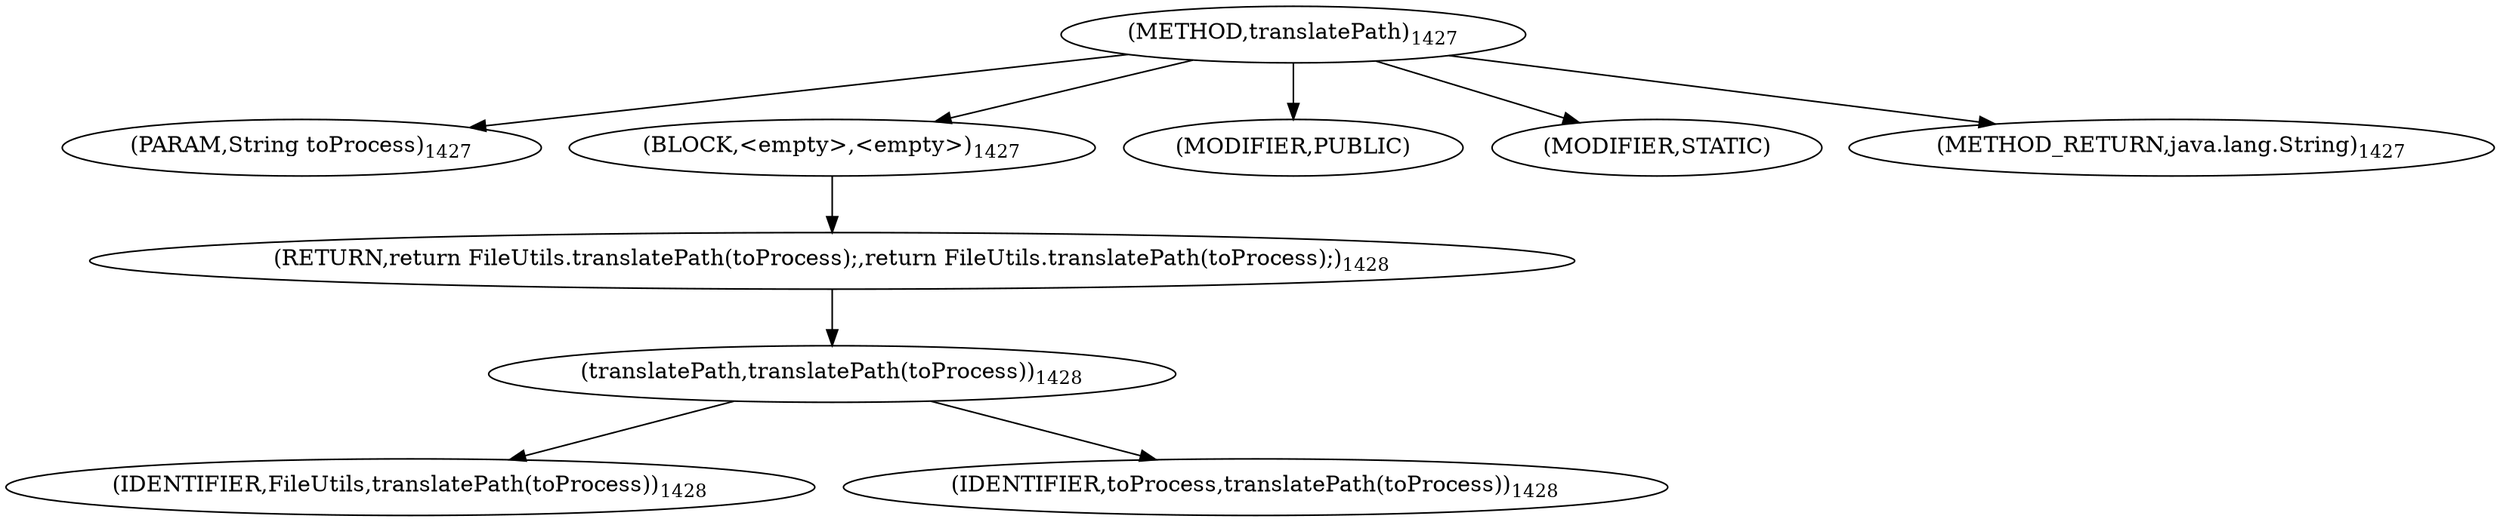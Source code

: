 digraph "translatePath" {  
"2358" [label = <(METHOD,translatePath)<SUB>1427</SUB>> ]
"2359" [label = <(PARAM,String toProcess)<SUB>1427</SUB>> ]
"2360" [label = <(BLOCK,&lt;empty&gt;,&lt;empty&gt;)<SUB>1427</SUB>> ]
"2361" [label = <(RETURN,return FileUtils.translatePath(toProcess);,return FileUtils.translatePath(toProcess);)<SUB>1428</SUB>> ]
"2362" [label = <(translatePath,translatePath(toProcess))<SUB>1428</SUB>> ]
"2363" [label = <(IDENTIFIER,FileUtils,translatePath(toProcess))<SUB>1428</SUB>> ]
"2364" [label = <(IDENTIFIER,toProcess,translatePath(toProcess))<SUB>1428</SUB>> ]
"2365" [label = <(MODIFIER,PUBLIC)> ]
"2366" [label = <(MODIFIER,STATIC)> ]
"2367" [label = <(METHOD_RETURN,java.lang.String)<SUB>1427</SUB>> ]
  "2358" -> "2359" 
  "2358" -> "2360" 
  "2358" -> "2365" 
  "2358" -> "2366" 
  "2358" -> "2367" 
  "2360" -> "2361" 
  "2361" -> "2362" 
  "2362" -> "2363" 
  "2362" -> "2364" 
}
